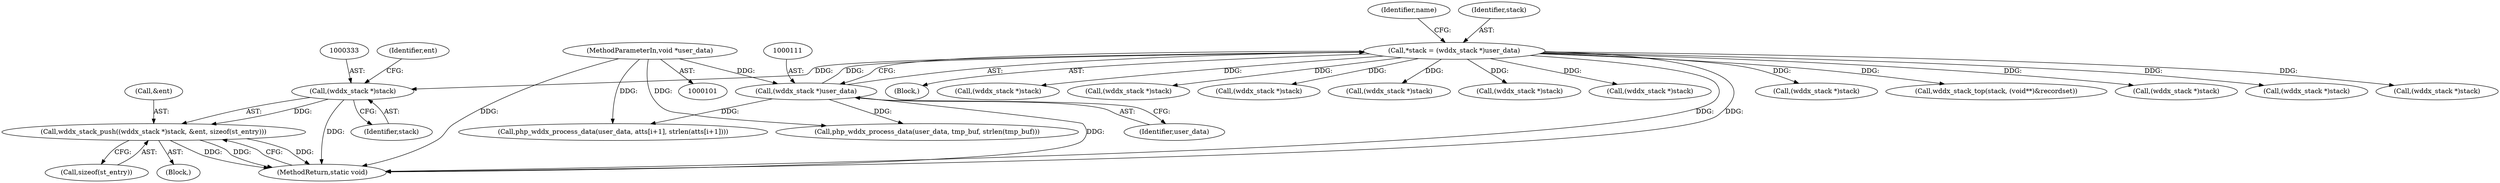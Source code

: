 digraph "0_php-src_66fd44209d5ffcb9b3d1bc1b9fd8e35b485040c0@pointer" {
"1000332" [label="(Call,(wddx_stack *)stack)"];
"1000108" [label="(Call,*stack = (wddx_stack *)user_data)"];
"1000110" [label="(Call,(wddx_stack *)user_data)"];
"1000102" [label="(MethodParameterIn,void *user_data)"];
"1000331" [label="(Call,wddx_stack_push((wddx_stack *)stack, &ent, sizeof(st_entry)))"];
"1000914" [label="(MethodReturn,static void)"];
"1000110" [label="(Call,(wddx_stack *)user_data)"];
"1000116" [label="(Identifier,name)"];
"1000109" [label="(Identifier,stack)"];
"1000102" [label="(MethodParameterIn,void *user_data)"];
"1000536" [label="(Call,(wddx_stack *)stack)"];
"1000112" [label="(Identifier,user_data)"];
"1000437" [label="(Call,(wddx_stack *)stack)"];
"1000470" [label="(Call,(wddx_stack *)stack)"];
"1000409" [label="(Call,php_wddx_process_data(user_data, atts[i+1], strlen(atts[i+1])))"];
"1000304" [label="(Block,)"];
"1000331" [label="(Call,wddx_stack_push((wddx_stack *)stack, &ent, sizeof(st_entry)))"];
"1000402" [label="(Call,(wddx_stack *)stack)"];
"1000335" [label="(Call,&ent)"];
"1000872" [label="(Call,(wddx_stack *)stack)"];
"1000336" [label="(Identifier,ent)"];
"1000754" [label="(Call,(wddx_stack *)stack)"];
"1000907" [label="(Call,(wddx_stack *)stack)"];
"1000292" [label="(Call,php_wddx_process_data(user_data, tmp_buf, strlen(tmp_buf)))"];
"1000334" [label="(Identifier,stack)"];
"1000824" [label="(Call,wddx_stack_top(stack, (void**)&recordset))"];
"1000108" [label="(Call,*stack = (wddx_stack *)user_data)"];
"1000503" [label="(Call,(wddx_stack *)stack)"];
"1000337" [label="(Call,sizeof(st_entry))"];
"1000180" [label="(Call,(wddx_stack *)stack)"];
"1000227" [label="(Call,(wddx_stack *)stack)"];
"1000105" [label="(Block,)"];
"1000332" [label="(Call,(wddx_stack *)stack)"];
"1000332" -> "1000331"  [label="AST: "];
"1000332" -> "1000334"  [label="CFG: "];
"1000333" -> "1000332"  [label="AST: "];
"1000334" -> "1000332"  [label="AST: "];
"1000336" -> "1000332"  [label="CFG: "];
"1000332" -> "1000914"  [label="DDG: "];
"1000332" -> "1000331"  [label="DDG: "];
"1000108" -> "1000332"  [label="DDG: "];
"1000108" -> "1000105"  [label="AST: "];
"1000108" -> "1000110"  [label="CFG: "];
"1000109" -> "1000108"  [label="AST: "];
"1000110" -> "1000108"  [label="AST: "];
"1000116" -> "1000108"  [label="CFG: "];
"1000108" -> "1000914"  [label="DDG: "];
"1000108" -> "1000914"  [label="DDG: "];
"1000110" -> "1000108"  [label="DDG: "];
"1000108" -> "1000180"  [label="DDG: "];
"1000108" -> "1000227"  [label="DDG: "];
"1000108" -> "1000402"  [label="DDG: "];
"1000108" -> "1000437"  [label="DDG: "];
"1000108" -> "1000470"  [label="DDG: "];
"1000108" -> "1000503"  [label="DDG: "];
"1000108" -> "1000536"  [label="DDG: "];
"1000108" -> "1000754"  [label="DDG: "];
"1000108" -> "1000824"  [label="DDG: "];
"1000108" -> "1000872"  [label="DDG: "];
"1000108" -> "1000907"  [label="DDG: "];
"1000110" -> "1000112"  [label="CFG: "];
"1000111" -> "1000110"  [label="AST: "];
"1000112" -> "1000110"  [label="AST: "];
"1000110" -> "1000914"  [label="DDG: "];
"1000102" -> "1000110"  [label="DDG: "];
"1000110" -> "1000292"  [label="DDG: "];
"1000110" -> "1000409"  [label="DDG: "];
"1000102" -> "1000101"  [label="AST: "];
"1000102" -> "1000914"  [label="DDG: "];
"1000102" -> "1000292"  [label="DDG: "];
"1000102" -> "1000409"  [label="DDG: "];
"1000331" -> "1000304"  [label="AST: "];
"1000331" -> "1000337"  [label="CFG: "];
"1000335" -> "1000331"  [label="AST: "];
"1000337" -> "1000331"  [label="AST: "];
"1000914" -> "1000331"  [label="CFG: "];
"1000331" -> "1000914"  [label="DDG: "];
"1000331" -> "1000914"  [label="DDG: "];
"1000331" -> "1000914"  [label="DDG: "];
}
